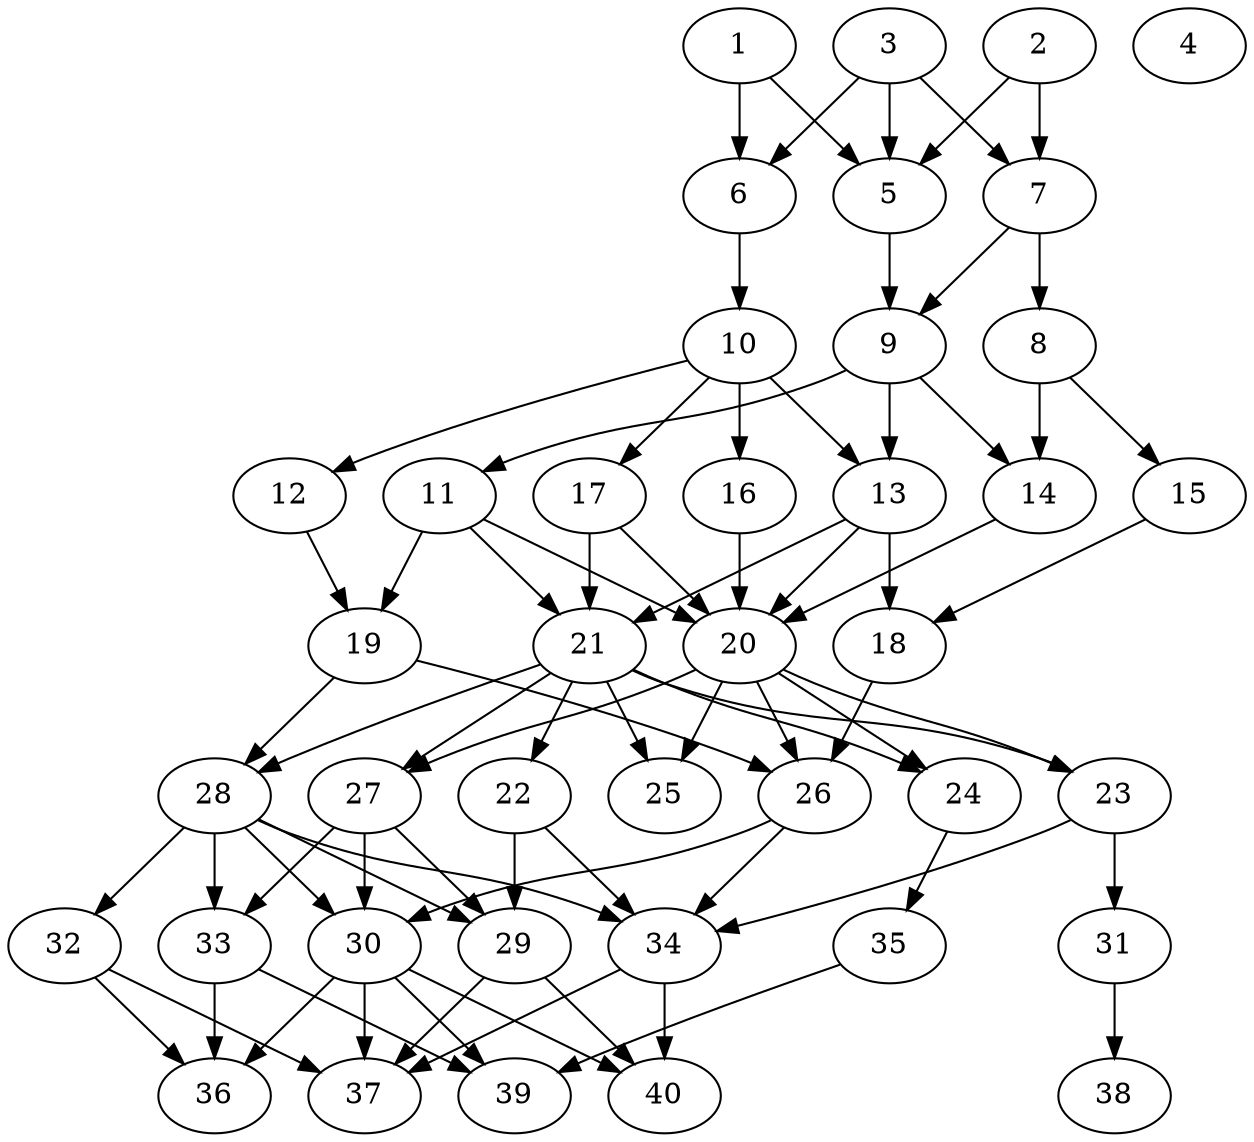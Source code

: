 // DAG automatically generated by daggen at Thu Oct  3 14:06:49 2019
// ./daggen --dot -n 40 --ccr 0.5 --fat 0.5 --regular 0.5 --density 0.6 --mindata 5242880 --maxdata 52428800 
digraph G {
  1 [size="40792064", alpha="0.03", expect_size="20396032"] 
  1 -> 5 [size ="20396032"]
  1 -> 6 [size ="20396032"]
  2 [size="25354240", alpha="0.04", expect_size="12677120"] 
  2 -> 5 [size ="12677120"]
  2 -> 7 [size ="12677120"]
  3 [size="75636736", alpha="0.17", expect_size="37818368"] 
  3 -> 5 [size ="37818368"]
  3 -> 6 [size ="37818368"]
  3 -> 7 [size ="37818368"]
  4 [size="40929280", alpha="0.13", expect_size="20464640"] 
  5 [size="95813632", alpha="0.01", expect_size="47906816"] 
  5 -> 9 [size ="47906816"]
  6 [size="74952704", alpha="0.05", expect_size="37476352"] 
  6 -> 10 [size ="37476352"]
  7 [size="52326400", alpha="0.11", expect_size="26163200"] 
  7 -> 8 [size ="26163200"]
  7 -> 9 [size ="26163200"]
  8 [size="73869312", alpha="0.17", expect_size="36934656"] 
  8 -> 14 [size ="36934656"]
  8 -> 15 [size ="36934656"]
  9 [size="76445696", alpha="0.13", expect_size="38222848"] 
  9 -> 11 [size ="38222848"]
  9 -> 13 [size ="38222848"]
  9 -> 14 [size ="38222848"]
  10 [size="92692480", alpha="0.07", expect_size="46346240"] 
  10 -> 12 [size ="46346240"]
  10 -> 13 [size ="46346240"]
  10 -> 16 [size ="46346240"]
  10 -> 17 [size ="46346240"]
  11 [size="79443968", alpha="0.09", expect_size="39721984"] 
  11 -> 19 [size ="39721984"]
  11 -> 20 [size ="39721984"]
  11 -> 21 [size ="39721984"]
  12 [size="93911040", alpha="0.00", expect_size="46955520"] 
  12 -> 19 [size ="46955520"]
  13 [size="18069504", alpha="0.19", expect_size="9034752"] 
  13 -> 18 [size ="9034752"]
  13 -> 20 [size ="9034752"]
  13 -> 21 [size ="9034752"]
  14 [size="100560896", alpha="0.04", expect_size="50280448"] 
  14 -> 20 [size ="50280448"]
  15 [size="69586944", alpha="0.04", expect_size="34793472"] 
  15 -> 18 [size ="34793472"]
  16 [size="76566528", alpha="0.19", expect_size="38283264"] 
  16 -> 20 [size ="38283264"]
  17 [size="101691392", alpha="0.14", expect_size="50845696"] 
  17 -> 20 [size ="50845696"]
  17 -> 21 [size ="50845696"]
  18 [size="58198016", alpha="0.06", expect_size="29099008"] 
  18 -> 26 [size ="29099008"]
  19 [size="42678272", alpha="0.20", expect_size="21339136"] 
  19 -> 26 [size ="21339136"]
  19 -> 28 [size ="21339136"]
  20 [size="102518784", alpha="0.09", expect_size="51259392"] 
  20 -> 23 [size ="51259392"]
  20 -> 24 [size ="51259392"]
  20 -> 25 [size ="51259392"]
  20 -> 26 [size ="51259392"]
  20 -> 27 [size ="51259392"]
  21 [size="40493056", alpha="0.04", expect_size="20246528"] 
  21 -> 22 [size ="20246528"]
  21 -> 23 [size ="20246528"]
  21 -> 24 [size ="20246528"]
  21 -> 25 [size ="20246528"]
  21 -> 27 [size ="20246528"]
  21 -> 28 [size ="20246528"]
  22 [size="82276352", alpha="0.02", expect_size="41138176"] 
  22 -> 29 [size ="41138176"]
  22 -> 34 [size ="41138176"]
  23 [size="83449856", alpha="0.14", expect_size="41724928"] 
  23 -> 31 [size ="41724928"]
  23 -> 34 [size ="41724928"]
  24 [size="79153152", alpha="0.13", expect_size="39576576"] 
  24 -> 35 [size ="39576576"]
  25 [size="96862208", alpha="0.09", expect_size="48431104"] 
  26 [size="21264384", alpha="0.20", expect_size="10632192"] 
  26 -> 30 [size ="10632192"]
  26 -> 34 [size ="10632192"]
  27 [size="15773696", alpha="0.19", expect_size="7886848"] 
  27 -> 29 [size ="7886848"]
  27 -> 30 [size ="7886848"]
  27 -> 33 [size ="7886848"]
  28 [size="80783360", alpha="0.12", expect_size="40391680"] 
  28 -> 29 [size ="40391680"]
  28 -> 30 [size ="40391680"]
  28 -> 32 [size ="40391680"]
  28 -> 33 [size ="40391680"]
  28 -> 34 [size ="40391680"]
  29 [size="16875520", alpha="0.18", expect_size="8437760"] 
  29 -> 37 [size ="8437760"]
  29 -> 40 [size ="8437760"]
  30 [size="16078848", alpha="0.02", expect_size="8039424"] 
  30 -> 36 [size ="8039424"]
  30 -> 37 [size ="8039424"]
  30 -> 39 [size ="8039424"]
  30 -> 40 [size ="8039424"]
  31 [size="56569856", alpha="0.01", expect_size="28284928"] 
  31 -> 38 [size ="28284928"]
  32 [size="74283008", alpha="0.17", expect_size="37141504"] 
  32 -> 36 [size ="37141504"]
  32 -> 37 [size ="37141504"]
  33 [size="84086784", alpha="0.15", expect_size="42043392"] 
  33 -> 36 [size ="42043392"]
  33 -> 39 [size ="42043392"]
  34 [size="56762368", alpha="0.12", expect_size="28381184"] 
  34 -> 37 [size ="28381184"]
  34 -> 40 [size ="28381184"]
  35 [size="22755328", alpha="0.02", expect_size="11377664"] 
  35 -> 39 [size ="11377664"]
  36 [size="67391488", alpha="0.05", expect_size="33695744"] 
  37 [size="66394112", alpha="0.08", expect_size="33197056"] 
  38 [size="61607936", alpha="0.01", expect_size="30803968"] 
  39 [size="22044672", alpha="0.01", expect_size="11022336"] 
  40 [size="13664256", alpha="0.00", expect_size="6832128"] 
}

